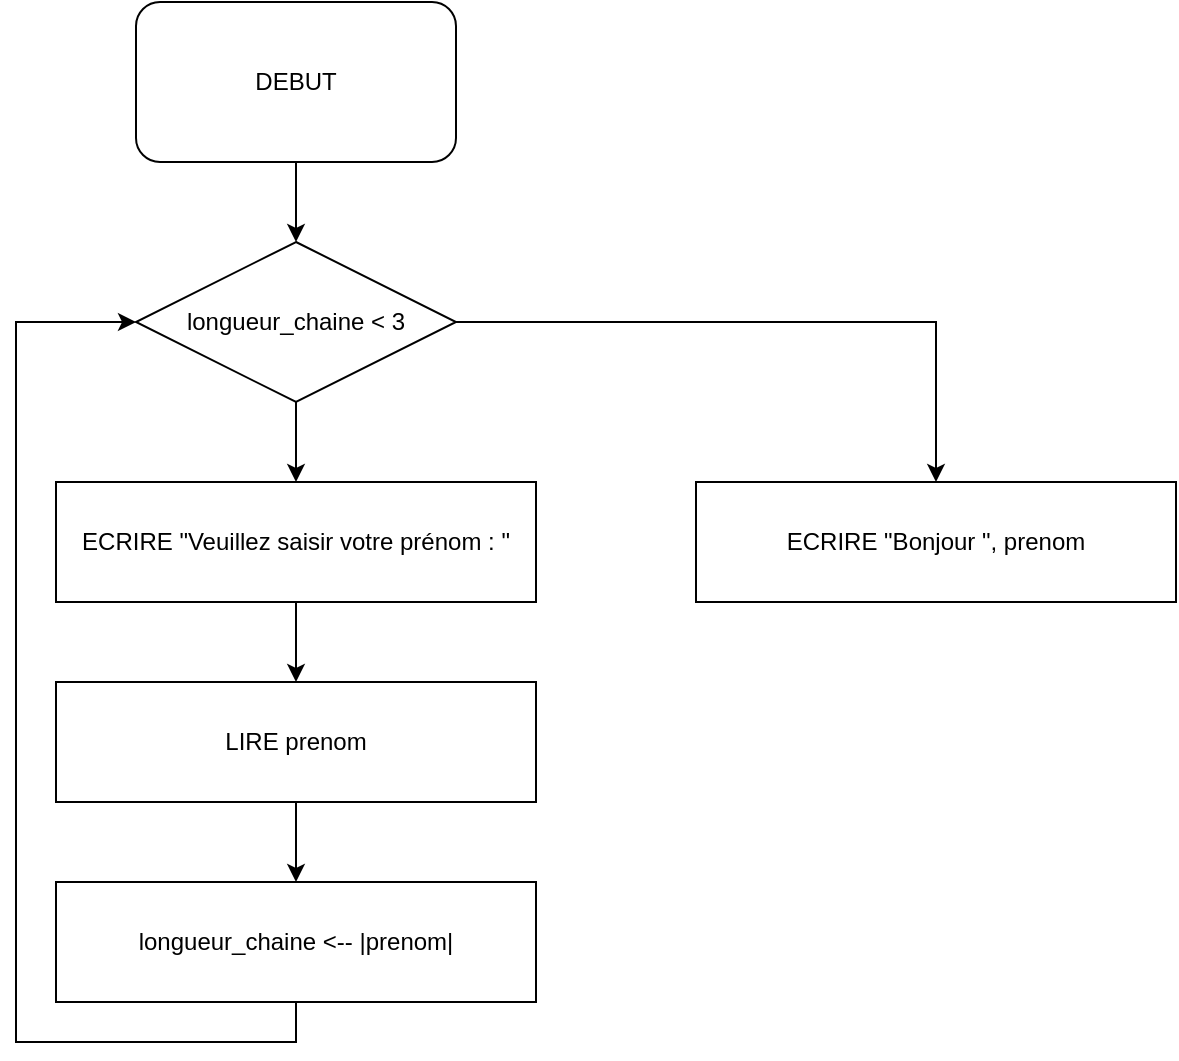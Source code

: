 <mxfile version="18.0.2"><diagram id="o4LAe_PDVBLVZsGs5Dec" name="Page-1"><mxGraphModel dx="981" dy="513" grid="1" gridSize="10" guides="1" tooltips="1" connect="1" arrows="1" fold="1" page="1" pageScale="1" pageWidth="827" pageHeight="1169" math="0" shadow="0"><root><mxCell id="0"/><mxCell id="1" parent="0"/><mxCell id="GjQmgx0qUdPOS66dSUTY-1" value="" style="rounded=1;whiteSpace=wrap;html=1;fillColor=none;" vertex="1" parent="1"><mxGeometry x="280" y="40" width="160" height="80" as="geometry"/></mxCell><mxCell id="GjQmgx0qUdPOS66dSUTY-2" value="DEBUT" style="text;html=1;strokeColor=none;fillColor=none;align=center;verticalAlign=middle;whiteSpace=wrap;rounded=0;" vertex="1" parent="1"><mxGeometry x="330" y="65" width="60" height="30" as="geometry"/></mxCell><mxCell id="GjQmgx0qUdPOS66dSUTY-24" style="edgeStyle=orthogonalEdgeStyle;rounded=0;orthogonalLoop=1;jettySize=auto;html=1;entryX=0.5;entryY=0;entryDx=0;entryDy=0;" edge="1" parent="1" source="GjQmgx0qUdPOS66dSUTY-3" target="GjQmgx0qUdPOS66dSUTY-13"><mxGeometry relative="1" as="geometry"/></mxCell><mxCell id="GjQmgx0qUdPOS66dSUTY-3" value="" style="rhombus;whiteSpace=wrap;html=1;fillColor=none;" vertex="1" parent="1"><mxGeometry x="280" y="160" width="160" height="80" as="geometry"/></mxCell><mxCell id="GjQmgx0qUdPOS66dSUTY-4" value="longueur_chaine &amp;lt; 3" style="text;html=1;strokeColor=none;fillColor=none;align=center;verticalAlign=middle;whiteSpace=wrap;rounded=0;" vertex="1" parent="1"><mxGeometry x="290" y="185" width="140" height="30" as="geometry"/></mxCell><mxCell id="GjQmgx0qUdPOS66dSUTY-5" value="" style="rounded=0;whiteSpace=wrap;html=1;fillColor=none;" vertex="1" parent="1"><mxGeometry x="240" y="280" width="240" height="60" as="geometry"/></mxCell><mxCell id="GjQmgx0qUdPOS66dSUTY-7" value="ECRIRE &quot;Veuillez saisir votre prénom : &quot;" style="text;html=1;strokeColor=none;fillColor=none;align=center;verticalAlign=middle;whiteSpace=wrap;rounded=0;" vertex="1" parent="1"><mxGeometry x="240" y="290" width="240" height="40" as="geometry"/></mxCell><mxCell id="GjQmgx0qUdPOS66dSUTY-8" value="" style="rounded=0;whiteSpace=wrap;html=1;fillColor=none;" vertex="1" parent="1"><mxGeometry x="240" y="380" width="240" height="60" as="geometry"/></mxCell><mxCell id="GjQmgx0qUdPOS66dSUTY-9" value="LIRE prenom" style="text;html=1;strokeColor=none;fillColor=none;align=center;verticalAlign=middle;whiteSpace=wrap;rounded=0;" vertex="1" parent="1"><mxGeometry x="240" y="395" width="240" height="30" as="geometry"/></mxCell><mxCell id="GjQmgx0qUdPOS66dSUTY-23" style="edgeStyle=orthogonalEdgeStyle;rounded=0;orthogonalLoop=1;jettySize=auto;html=1;entryX=0;entryY=0.5;entryDx=0;entryDy=0;" edge="1" parent="1" source="GjQmgx0qUdPOS66dSUTY-10" target="GjQmgx0qUdPOS66dSUTY-3"><mxGeometry relative="1" as="geometry"><Array as="points"><mxPoint x="360" y="560"/><mxPoint x="220" y="560"/><mxPoint x="220" y="200"/></Array></mxGeometry></mxCell><mxCell id="GjQmgx0qUdPOS66dSUTY-10" value="" style="rounded=0;whiteSpace=wrap;html=1;fillColor=none;" vertex="1" parent="1"><mxGeometry x="240" y="480" width="240" height="60" as="geometry"/></mxCell><mxCell id="GjQmgx0qUdPOS66dSUTY-11" value="longueur_chaine &amp;lt;-- |prenom|" style="text;html=1;strokeColor=none;fillColor=none;align=center;verticalAlign=middle;whiteSpace=wrap;rounded=0;" vertex="1" parent="1"><mxGeometry x="240" y="495" width="240" height="30" as="geometry"/></mxCell><mxCell id="GjQmgx0qUdPOS66dSUTY-13" value="" style="rounded=0;whiteSpace=wrap;html=1;fillColor=none;" vertex="1" parent="1"><mxGeometry x="560" y="280" width="240" height="60" as="geometry"/></mxCell><mxCell id="GjQmgx0qUdPOS66dSUTY-14" value="ECRIRE &quot;Bonjour &quot;, prenom" style="text;html=1;strokeColor=none;fillColor=none;align=center;verticalAlign=middle;whiteSpace=wrap;rounded=0;" vertex="1" parent="1"><mxGeometry x="560" y="295" width="240" height="30" as="geometry"/></mxCell><mxCell id="GjQmgx0qUdPOS66dSUTY-15" value="" style="endArrow=classic;html=1;rounded=0;exitX=0.5;exitY=1;exitDx=0;exitDy=0;" edge="1" parent="1" source="GjQmgx0qUdPOS66dSUTY-1" target="GjQmgx0qUdPOS66dSUTY-3"><mxGeometry width="50" height="50" relative="1" as="geometry"><mxPoint x="390" y="410" as="sourcePoint"/><mxPoint x="440" y="360" as="targetPoint"/></mxGeometry></mxCell><mxCell id="GjQmgx0qUdPOS66dSUTY-16" value="" style="endArrow=classic;html=1;rounded=0;exitX=0.5;exitY=1;exitDx=0;exitDy=0;entryX=0.5;entryY=0;entryDx=0;entryDy=0;" edge="1" parent="1" source="GjQmgx0qUdPOS66dSUTY-3" target="GjQmgx0qUdPOS66dSUTY-5"><mxGeometry width="50" height="50" relative="1" as="geometry"><mxPoint x="390" y="410" as="sourcePoint"/><mxPoint x="440" y="360" as="targetPoint"/></mxGeometry></mxCell><mxCell id="GjQmgx0qUdPOS66dSUTY-17" value="" style="endArrow=classic;html=1;rounded=0;exitX=0.5;exitY=1;exitDx=0;exitDy=0;entryX=0.5;entryY=0;entryDx=0;entryDy=0;" edge="1" parent="1" source="GjQmgx0qUdPOS66dSUTY-5" target="GjQmgx0qUdPOS66dSUTY-8"><mxGeometry width="50" height="50" relative="1" as="geometry"><mxPoint x="390" y="410" as="sourcePoint"/><mxPoint x="440" y="360" as="targetPoint"/></mxGeometry></mxCell><mxCell id="GjQmgx0qUdPOS66dSUTY-18" value="" style="endArrow=classic;html=1;rounded=0;exitX=0.5;exitY=1;exitDx=0;exitDy=0;" edge="1" parent="1" source="GjQmgx0qUdPOS66dSUTY-8" target="GjQmgx0qUdPOS66dSUTY-10"><mxGeometry width="50" height="50" relative="1" as="geometry"><mxPoint x="390" y="410" as="sourcePoint"/><mxPoint x="440" y="360" as="targetPoint"/></mxGeometry></mxCell></root></mxGraphModel></diagram></mxfile>